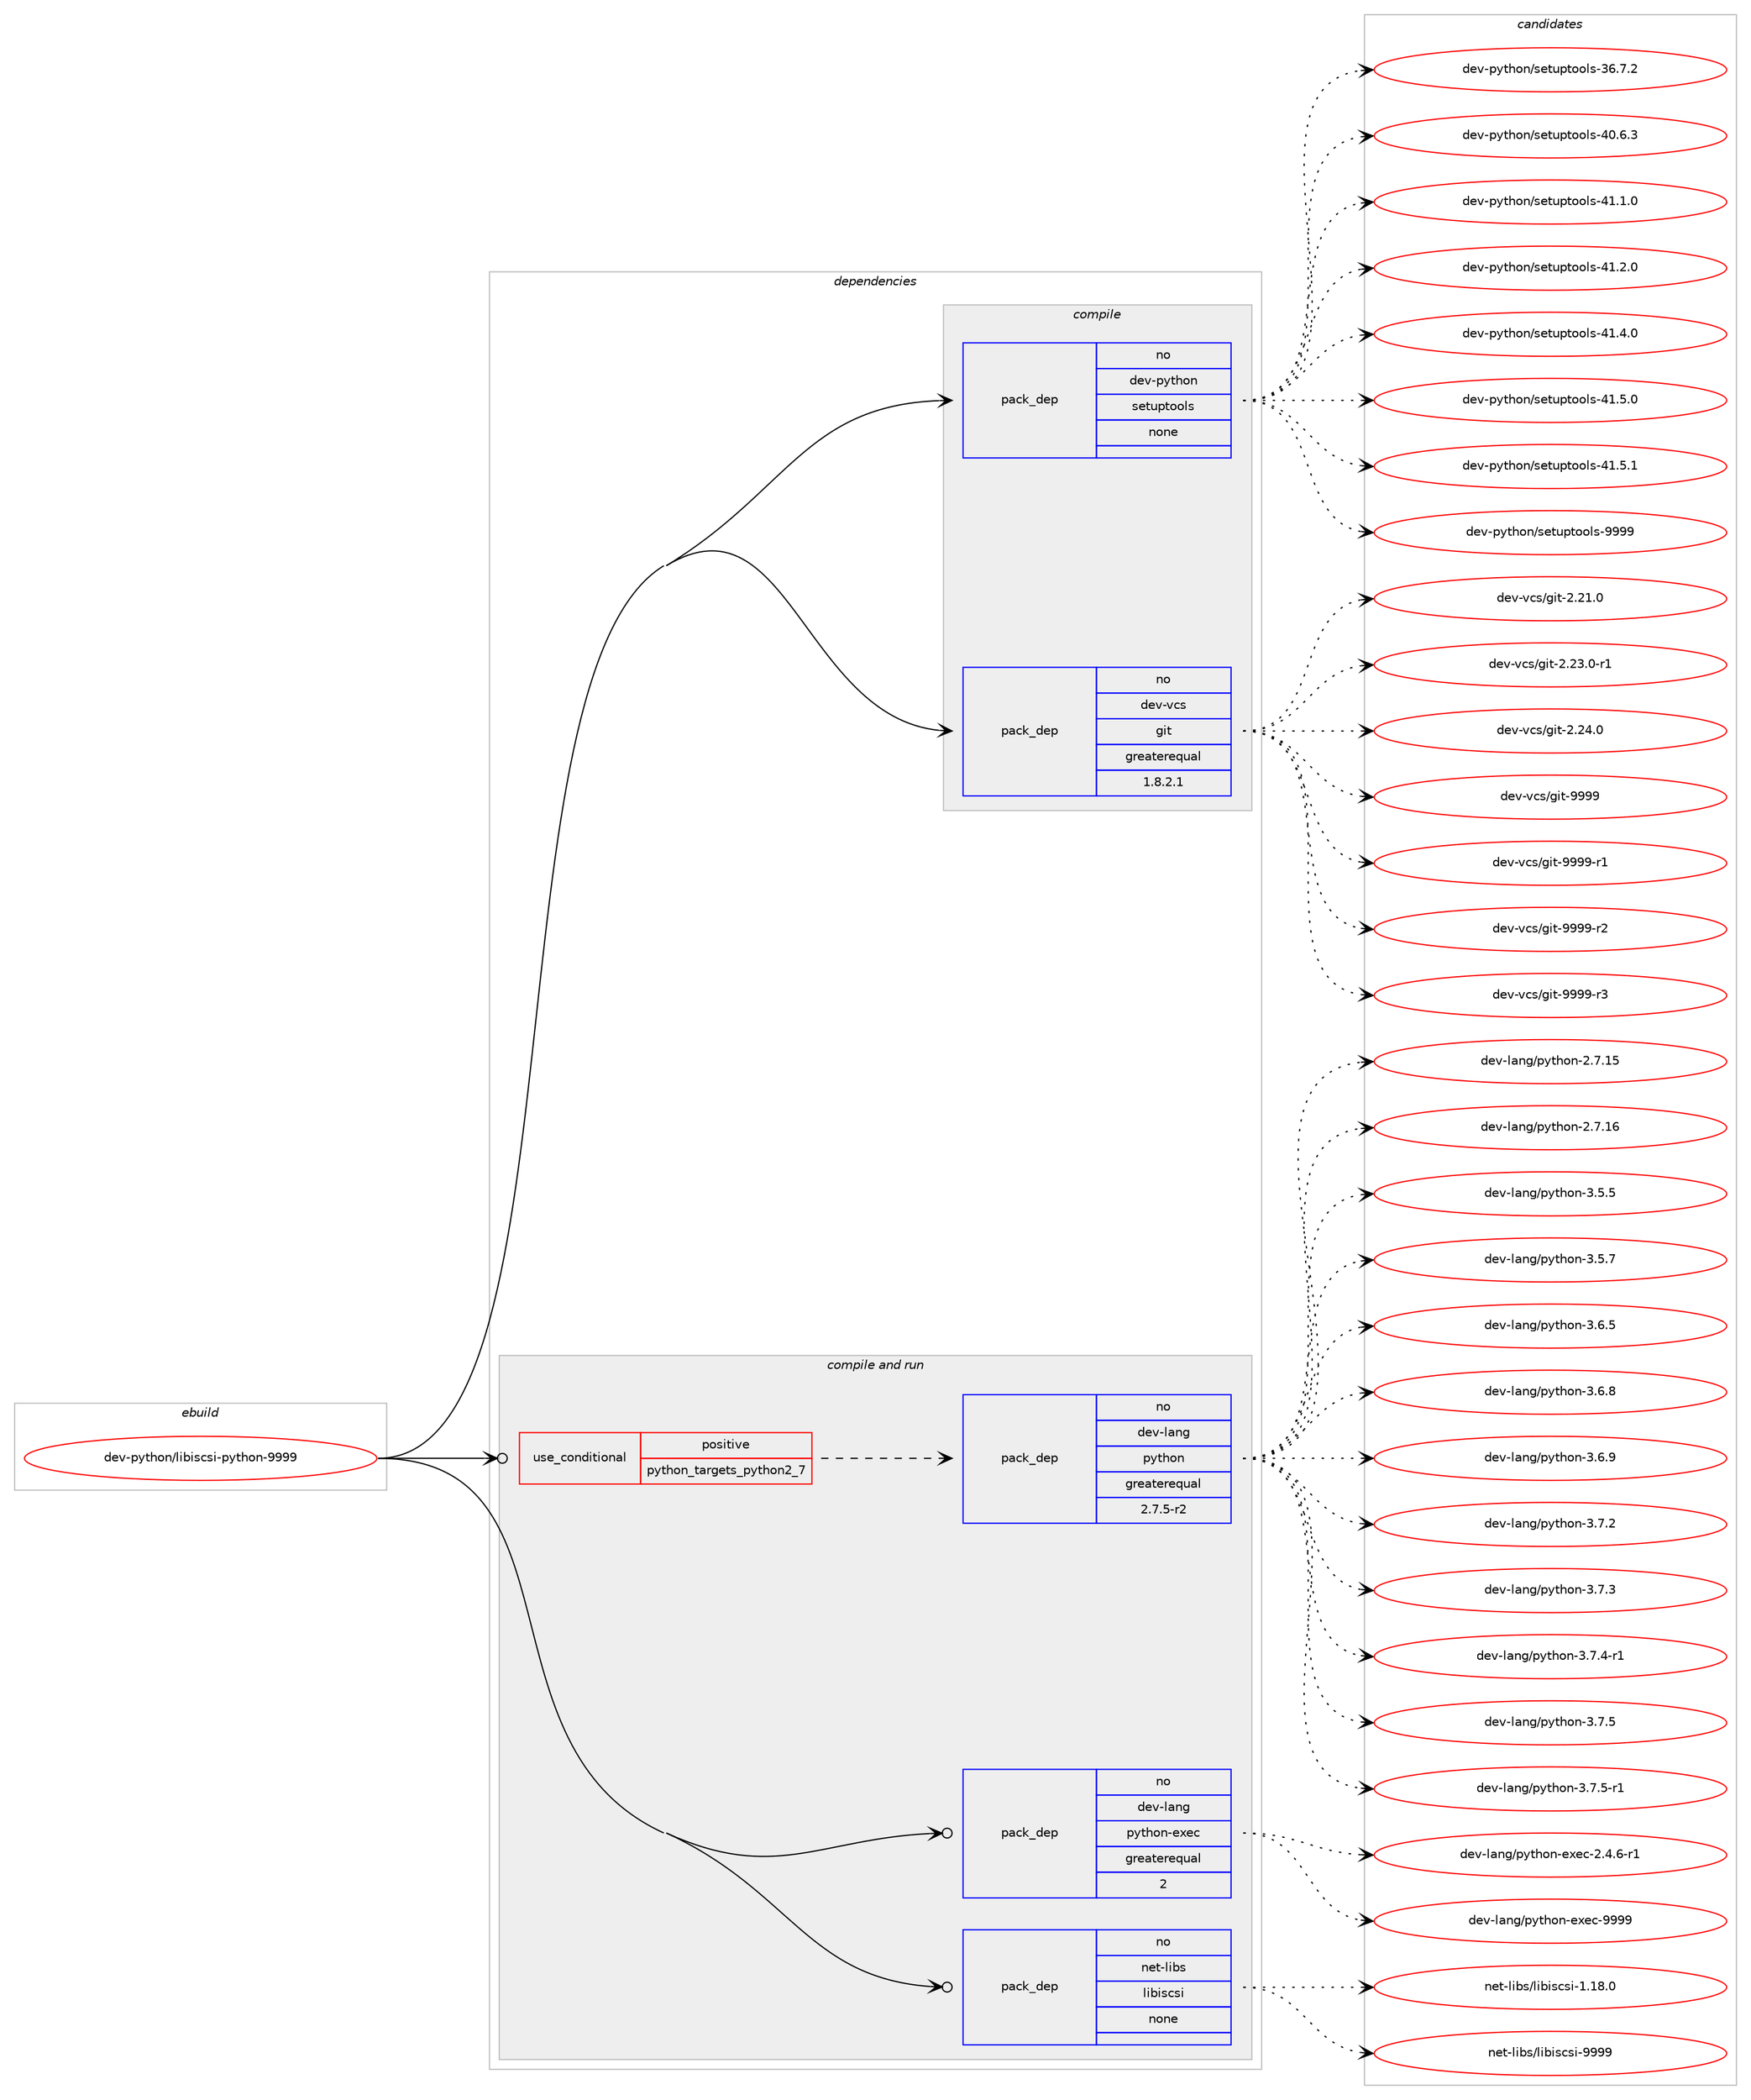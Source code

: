 digraph prolog {

# *************
# Graph options
# *************

newrank=true;
concentrate=true;
compound=true;
graph [rankdir=LR,fontname=Helvetica,fontsize=10,ranksep=1.5];#, ranksep=2.5, nodesep=0.2];
edge  [arrowhead=vee];
node  [fontname=Helvetica,fontsize=10];

# **********
# The ebuild
# **********

subgraph cluster_leftcol {
color=gray;
rank=same;
label=<<i>ebuild</i>>;
id [label="dev-python/libiscsi-python-9999", color=red, width=4, href="../dev-python/libiscsi-python-9999.svg"];
}

# ****************
# The dependencies
# ****************

subgraph cluster_midcol {
color=gray;
label=<<i>dependencies</i>>;
subgraph cluster_compile {
fillcolor="#eeeeee";
style=filled;
label=<<i>compile</i>>;
subgraph pack459131 {
dependency612872 [label=<<TABLE BORDER="0" CELLBORDER="1" CELLSPACING="0" CELLPADDING="4" WIDTH="220"><TR><TD ROWSPAN="6" CELLPADDING="30">pack_dep</TD></TR><TR><TD WIDTH="110">no</TD></TR><TR><TD>dev-python</TD></TR><TR><TD>setuptools</TD></TR><TR><TD>none</TD></TR><TR><TD></TD></TR></TABLE>>, shape=none, color=blue];
}
id:e -> dependency612872:w [weight=20,style="solid",arrowhead="vee"];
subgraph pack459132 {
dependency612873 [label=<<TABLE BORDER="0" CELLBORDER="1" CELLSPACING="0" CELLPADDING="4" WIDTH="220"><TR><TD ROWSPAN="6" CELLPADDING="30">pack_dep</TD></TR><TR><TD WIDTH="110">no</TD></TR><TR><TD>dev-vcs</TD></TR><TR><TD>git</TD></TR><TR><TD>greaterequal</TD></TR><TR><TD>1.8.2.1</TD></TR></TABLE>>, shape=none, color=blue];
}
id:e -> dependency612873:w [weight=20,style="solid",arrowhead="vee"];
}
subgraph cluster_compileandrun {
fillcolor="#eeeeee";
style=filled;
label=<<i>compile and run</i>>;
subgraph cond141937 {
dependency612874 [label=<<TABLE BORDER="0" CELLBORDER="1" CELLSPACING="0" CELLPADDING="4"><TR><TD ROWSPAN="3" CELLPADDING="10">use_conditional</TD></TR><TR><TD>positive</TD></TR><TR><TD>python_targets_python2_7</TD></TR></TABLE>>, shape=none, color=red];
subgraph pack459133 {
dependency612875 [label=<<TABLE BORDER="0" CELLBORDER="1" CELLSPACING="0" CELLPADDING="4" WIDTH="220"><TR><TD ROWSPAN="6" CELLPADDING="30">pack_dep</TD></TR><TR><TD WIDTH="110">no</TD></TR><TR><TD>dev-lang</TD></TR><TR><TD>python</TD></TR><TR><TD>greaterequal</TD></TR><TR><TD>2.7.5-r2</TD></TR></TABLE>>, shape=none, color=blue];
}
dependency612874:e -> dependency612875:w [weight=20,style="dashed",arrowhead="vee"];
}
id:e -> dependency612874:w [weight=20,style="solid",arrowhead="odotvee"];
subgraph pack459134 {
dependency612876 [label=<<TABLE BORDER="0" CELLBORDER="1" CELLSPACING="0" CELLPADDING="4" WIDTH="220"><TR><TD ROWSPAN="6" CELLPADDING="30">pack_dep</TD></TR><TR><TD WIDTH="110">no</TD></TR><TR><TD>dev-lang</TD></TR><TR><TD>python-exec</TD></TR><TR><TD>greaterequal</TD></TR><TR><TD>2</TD></TR></TABLE>>, shape=none, color=blue];
}
id:e -> dependency612876:w [weight=20,style="solid",arrowhead="odotvee"];
subgraph pack459135 {
dependency612877 [label=<<TABLE BORDER="0" CELLBORDER="1" CELLSPACING="0" CELLPADDING="4" WIDTH="220"><TR><TD ROWSPAN="6" CELLPADDING="30">pack_dep</TD></TR><TR><TD WIDTH="110">no</TD></TR><TR><TD>net-libs</TD></TR><TR><TD>libiscsi</TD></TR><TR><TD>none</TD></TR><TR><TD></TD></TR></TABLE>>, shape=none, color=blue];
}
id:e -> dependency612877:w [weight=20,style="solid",arrowhead="odotvee"];
}
subgraph cluster_run {
fillcolor="#eeeeee";
style=filled;
label=<<i>run</i>>;
}
}

# **************
# The candidates
# **************

subgraph cluster_choices {
rank=same;
color=gray;
label=<<i>candidates</i>>;

subgraph choice459131 {
color=black;
nodesep=1;
choice100101118451121211161041111104711510111611711211611111110811545515446554650 [label="dev-python/setuptools-36.7.2", color=red, width=4,href="../dev-python/setuptools-36.7.2.svg"];
choice100101118451121211161041111104711510111611711211611111110811545524846544651 [label="dev-python/setuptools-40.6.3", color=red, width=4,href="../dev-python/setuptools-40.6.3.svg"];
choice100101118451121211161041111104711510111611711211611111110811545524946494648 [label="dev-python/setuptools-41.1.0", color=red, width=4,href="../dev-python/setuptools-41.1.0.svg"];
choice100101118451121211161041111104711510111611711211611111110811545524946504648 [label="dev-python/setuptools-41.2.0", color=red, width=4,href="../dev-python/setuptools-41.2.0.svg"];
choice100101118451121211161041111104711510111611711211611111110811545524946524648 [label="dev-python/setuptools-41.4.0", color=red, width=4,href="../dev-python/setuptools-41.4.0.svg"];
choice100101118451121211161041111104711510111611711211611111110811545524946534648 [label="dev-python/setuptools-41.5.0", color=red, width=4,href="../dev-python/setuptools-41.5.0.svg"];
choice100101118451121211161041111104711510111611711211611111110811545524946534649 [label="dev-python/setuptools-41.5.1", color=red, width=4,href="../dev-python/setuptools-41.5.1.svg"];
choice10010111845112121116104111110471151011161171121161111111081154557575757 [label="dev-python/setuptools-9999", color=red, width=4,href="../dev-python/setuptools-9999.svg"];
dependency612872:e -> choice100101118451121211161041111104711510111611711211611111110811545515446554650:w [style=dotted,weight="100"];
dependency612872:e -> choice100101118451121211161041111104711510111611711211611111110811545524846544651:w [style=dotted,weight="100"];
dependency612872:e -> choice100101118451121211161041111104711510111611711211611111110811545524946494648:w [style=dotted,weight="100"];
dependency612872:e -> choice100101118451121211161041111104711510111611711211611111110811545524946504648:w [style=dotted,weight="100"];
dependency612872:e -> choice100101118451121211161041111104711510111611711211611111110811545524946524648:w [style=dotted,weight="100"];
dependency612872:e -> choice100101118451121211161041111104711510111611711211611111110811545524946534648:w [style=dotted,weight="100"];
dependency612872:e -> choice100101118451121211161041111104711510111611711211611111110811545524946534649:w [style=dotted,weight="100"];
dependency612872:e -> choice10010111845112121116104111110471151011161171121161111111081154557575757:w [style=dotted,weight="100"];
}
subgraph choice459132 {
color=black;
nodesep=1;
choice10010111845118991154710310511645504650494648 [label="dev-vcs/git-2.21.0", color=red, width=4,href="../dev-vcs/git-2.21.0.svg"];
choice100101118451189911547103105116455046505146484511449 [label="dev-vcs/git-2.23.0-r1", color=red, width=4,href="../dev-vcs/git-2.23.0-r1.svg"];
choice10010111845118991154710310511645504650524648 [label="dev-vcs/git-2.24.0", color=red, width=4,href="../dev-vcs/git-2.24.0.svg"];
choice1001011184511899115471031051164557575757 [label="dev-vcs/git-9999", color=red, width=4,href="../dev-vcs/git-9999.svg"];
choice10010111845118991154710310511645575757574511449 [label="dev-vcs/git-9999-r1", color=red, width=4,href="../dev-vcs/git-9999-r1.svg"];
choice10010111845118991154710310511645575757574511450 [label="dev-vcs/git-9999-r2", color=red, width=4,href="../dev-vcs/git-9999-r2.svg"];
choice10010111845118991154710310511645575757574511451 [label="dev-vcs/git-9999-r3", color=red, width=4,href="../dev-vcs/git-9999-r3.svg"];
dependency612873:e -> choice10010111845118991154710310511645504650494648:w [style=dotted,weight="100"];
dependency612873:e -> choice100101118451189911547103105116455046505146484511449:w [style=dotted,weight="100"];
dependency612873:e -> choice10010111845118991154710310511645504650524648:w [style=dotted,weight="100"];
dependency612873:e -> choice1001011184511899115471031051164557575757:w [style=dotted,weight="100"];
dependency612873:e -> choice10010111845118991154710310511645575757574511449:w [style=dotted,weight="100"];
dependency612873:e -> choice10010111845118991154710310511645575757574511450:w [style=dotted,weight="100"];
dependency612873:e -> choice10010111845118991154710310511645575757574511451:w [style=dotted,weight="100"];
}
subgraph choice459133 {
color=black;
nodesep=1;
choice10010111845108971101034711212111610411111045504655464953 [label="dev-lang/python-2.7.15", color=red, width=4,href="../dev-lang/python-2.7.15.svg"];
choice10010111845108971101034711212111610411111045504655464954 [label="dev-lang/python-2.7.16", color=red, width=4,href="../dev-lang/python-2.7.16.svg"];
choice100101118451089711010347112121116104111110455146534653 [label="dev-lang/python-3.5.5", color=red, width=4,href="../dev-lang/python-3.5.5.svg"];
choice100101118451089711010347112121116104111110455146534655 [label="dev-lang/python-3.5.7", color=red, width=4,href="../dev-lang/python-3.5.7.svg"];
choice100101118451089711010347112121116104111110455146544653 [label="dev-lang/python-3.6.5", color=red, width=4,href="../dev-lang/python-3.6.5.svg"];
choice100101118451089711010347112121116104111110455146544656 [label="dev-lang/python-3.6.8", color=red, width=4,href="../dev-lang/python-3.6.8.svg"];
choice100101118451089711010347112121116104111110455146544657 [label="dev-lang/python-3.6.9", color=red, width=4,href="../dev-lang/python-3.6.9.svg"];
choice100101118451089711010347112121116104111110455146554650 [label="dev-lang/python-3.7.2", color=red, width=4,href="../dev-lang/python-3.7.2.svg"];
choice100101118451089711010347112121116104111110455146554651 [label="dev-lang/python-3.7.3", color=red, width=4,href="../dev-lang/python-3.7.3.svg"];
choice1001011184510897110103471121211161041111104551465546524511449 [label="dev-lang/python-3.7.4-r1", color=red, width=4,href="../dev-lang/python-3.7.4-r1.svg"];
choice100101118451089711010347112121116104111110455146554653 [label="dev-lang/python-3.7.5", color=red, width=4,href="../dev-lang/python-3.7.5.svg"];
choice1001011184510897110103471121211161041111104551465546534511449 [label="dev-lang/python-3.7.5-r1", color=red, width=4,href="../dev-lang/python-3.7.5-r1.svg"];
dependency612875:e -> choice10010111845108971101034711212111610411111045504655464953:w [style=dotted,weight="100"];
dependency612875:e -> choice10010111845108971101034711212111610411111045504655464954:w [style=dotted,weight="100"];
dependency612875:e -> choice100101118451089711010347112121116104111110455146534653:w [style=dotted,weight="100"];
dependency612875:e -> choice100101118451089711010347112121116104111110455146534655:w [style=dotted,weight="100"];
dependency612875:e -> choice100101118451089711010347112121116104111110455146544653:w [style=dotted,weight="100"];
dependency612875:e -> choice100101118451089711010347112121116104111110455146544656:w [style=dotted,weight="100"];
dependency612875:e -> choice100101118451089711010347112121116104111110455146544657:w [style=dotted,weight="100"];
dependency612875:e -> choice100101118451089711010347112121116104111110455146554650:w [style=dotted,weight="100"];
dependency612875:e -> choice100101118451089711010347112121116104111110455146554651:w [style=dotted,weight="100"];
dependency612875:e -> choice1001011184510897110103471121211161041111104551465546524511449:w [style=dotted,weight="100"];
dependency612875:e -> choice100101118451089711010347112121116104111110455146554653:w [style=dotted,weight="100"];
dependency612875:e -> choice1001011184510897110103471121211161041111104551465546534511449:w [style=dotted,weight="100"];
}
subgraph choice459134 {
color=black;
nodesep=1;
choice10010111845108971101034711212111610411111045101120101994550465246544511449 [label="dev-lang/python-exec-2.4.6-r1", color=red, width=4,href="../dev-lang/python-exec-2.4.6-r1.svg"];
choice10010111845108971101034711212111610411111045101120101994557575757 [label="dev-lang/python-exec-9999", color=red, width=4,href="../dev-lang/python-exec-9999.svg"];
dependency612876:e -> choice10010111845108971101034711212111610411111045101120101994550465246544511449:w [style=dotted,weight="100"];
dependency612876:e -> choice10010111845108971101034711212111610411111045101120101994557575757:w [style=dotted,weight="100"];
}
subgraph choice459135 {
color=black;
nodesep=1;
choice110101116451081059811547108105981051159911510545494649564648 [label="net-libs/libiscsi-1.18.0", color=red, width=4,href="../net-libs/libiscsi-1.18.0.svg"];
choice11010111645108105981154710810598105115991151054557575757 [label="net-libs/libiscsi-9999", color=red, width=4,href="../net-libs/libiscsi-9999.svg"];
dependency612877:e -> choice110101116451081059811547108105981051159911510545494649564648:w [style=dotted,weight="100"];
dependency612877:e -> choice11010111645108105981154710810598105115991151054557575757:w [style=dotted,weight="100"];
}
}

}
